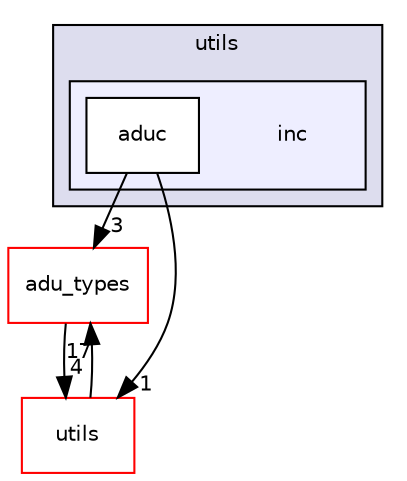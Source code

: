 digraph "src/extensions/download_handlers/plugin_examples/microsoft_delta_download_handler/handler/utils/inc" {
  compound=true
  node [ fontsize="10", fontname="Helvetica"];
  edge [ labelfontsize="10", labelfontname="Helvetica"];
  subgraph clusterdir_9cec170c4d82cecc59068b231d1e50a2 {
    graph [ bgcolor="#ddddee", pencolor="black", label="utils" fontname="Helvetica", fontsize="10", URL="dir_9cec170c4d82cecc59068b231d1e50a2.html"]
  subgraph clusterdir_2752ed11f6410db65c9a0421a72ec276 {
    graph [ bgcolor="#eeeeff", pencolor="black", label="" URL="dir_2752ed11f6410db65c9a0421a72ec276.html"];
    dir_2752ed11f6410db65c9a0421a72ec276 [shape=plaintext label="inc"];
    dir_328f5ac0a8d7d0a087ef684e31dd4cd6 [shape=box label="aduc" color="black" fillcolor="white" style="filled" URL="dir_328f5ac0a8d7d0a087ef684e31dd4cd6.html"];
  }
  }
  dir_2fa9b52a3673ed0f8fcfc3f4f3ae93e3 [shape=box label="adu_types" fillcolor="white" style="filled" color="red" URL="dir_2fa9b52a3673ed0f8fcfc3f4f3ae93e3.html"];
  dir_313caf1132e152dd9b58bea13a4052ca [shape=box label="utils" fillcolor="white" style="filled" color="red" URL="dir_313caf1132e152dd9b58bea13a4052ca.html"];
  dir_328f5ac0a8d7d0a087ef684e31dd4cd6->dir_2fa9b52a3673ed0f8fcfc3f4f3ae93e3 [headlabel="3", labeldistance=1.5 headhref="dir_000107_000003.html"];
  dir_328f5ac0a8d7d0a087ef684e31dd4cd6->dir_313caf1132e152dd9b58bea13a4052ca [headlabel="1", labeldistance=1.5 headhref="dir_000107_000154.html"];
  dir_2fa9b52a3673ed0f8fcfc3f4f3ae93e3->dir_313caf1132e152dd9b58bea13a4052ca [headlabel="4", labeldistance=1.5 headhref="dir_000003_000154.html"];
  dir_313caf1132e152dd9b58bea13a4052ca->dir_2fa9b52a3673ed0f8fcfc3f4f3ae93e3 [headlabel="17", labeldistance=1.5 headhref="dir_000154_000003.html"];
}
